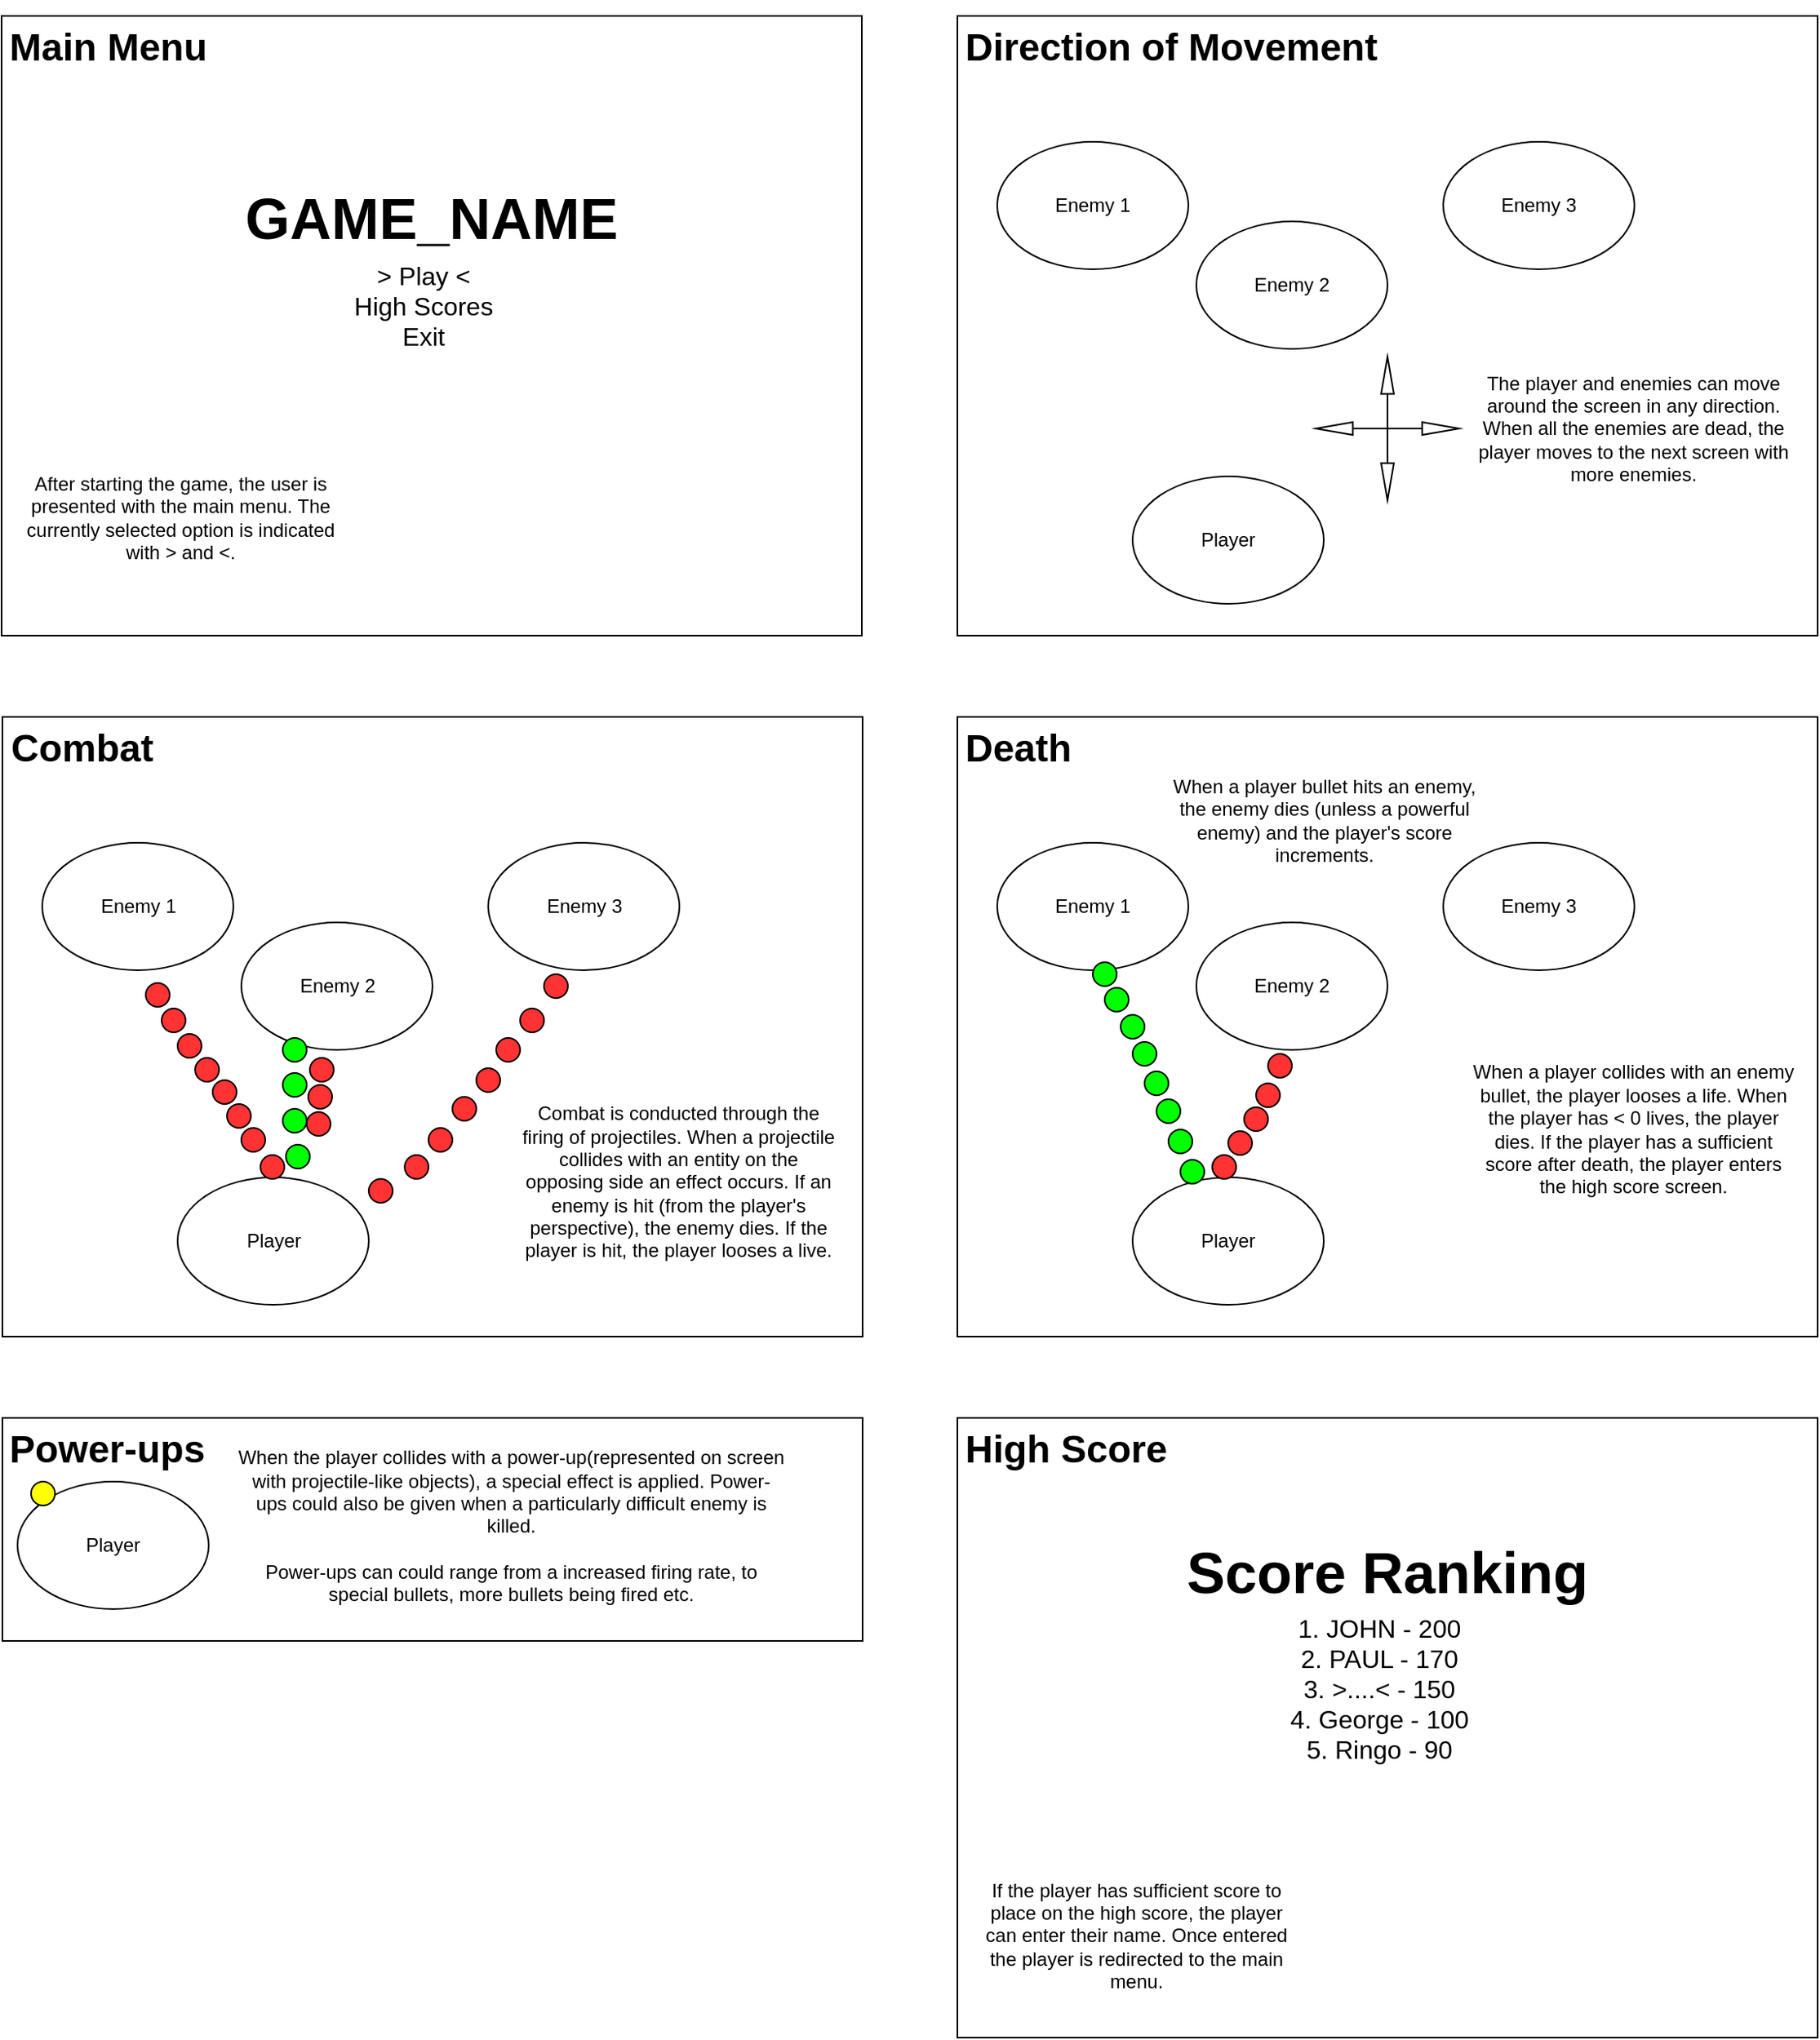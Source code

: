 <mxfile version="12.2.2" type="device" pages="1"><diagram id="vK1iwEj-rWgcJQ0Sbes8" name="Page-1"><mxGraphModel dx="2048" dy="1869" grid="1" gridSize="10" guides="1" tooltips="1" connect="1" arrows="1" fold="1" page="1" pageScale="1" pageWidth="850" pageHeight="1100" math="0" shadow="0"><root><mxCell id="0"/><mxCell id="1" parent="0"/><mxCell id="FqmKbP68JYMuLWLGG3WB-18" value="" style="group" parent="1" vertex="1" connectable="0"><mxGeometry x="600" width="540" height="389" as="geometry"/></mxCell><mxCell id="FqmKbP68JYMuLWLGG3WB-9" value="" style="rounded=0;whiteSpace=wrap;html=1;" parent="FqmKbP68JYMuLWLGG3WB-18" vertex="1"><mxGeometry width="540" height="389" as="geometry"/></mxCell><mxCell id="FqmKbP68JYMuLWLGG3WB-1" value="Player" style="ellipse;whiteSpace=wrap;html=1;" parent="FqmKbP68JYMuLWLGG3WB-18" vertex="1"><mxGeometry x="110" y="289" width="120" height="80" as="geometry"/></mxCell><mxCell id="FqmKbP68JYMuLWLGG3WB-2" value="Enemy 1" style="ellipse;whiteSpace=wrap;html=1;" parent="FqmKbP68JYMuLWLGG3WB-18" vertex="1"><mxGeometry x="25" y="79" width="120" height="80" as="geometry"/></mxCell><mxCell id="FqmKbP68JYMuLWLGG3WB-3" value="Enemy 2" style="ellipse;whiteSpace=wrap;html=1;" parent="FqmKbP68JYMuLWLGG3WB-18" vertex="1"><mxGeometry x="150" y="129" width="120" height="80" as="geometry"/></mxCell><mxCell id="FqmKbP68JYMuLWLGG3WB-4" value="Enemy 3" style="ellipse;whiteSpace=wrap;html=1;" parent="FqmKbP68JYMuLWLGG3WB-18" vertex="1"><mxGeometry x="305" y="79" width="120" height="80" as="geometry"/></mxCell><mxCell id="FqmKbP68JYMuLWLGG3WB-6" value="The player and enemies can move around the screen in any direction. When all the enemies are dead, the player moves to the next screen with more enemies." style="text;html=1;strokeColor=none;fillColor=none;align=center;verticalAlign=middle;whiteSpace=wrap;rounded=0;" parent="FqmKbP68JYMuLWLGG3WB-18" vertex="1"><mxGeometry x="322" y="214" width="205" height="90" as="geometry"/></mxCell><mxCell id="FqmKbP68JYMuLWLGG3WB-7" value="&lt;h1&gt;Direction of Movement&lt;/h1&gt;" style="text;html=1;strokeColor=none;fillColor=none;spacing=5;spacingTop=-20;whiteSpace=wrap;overflow=hidden;rounded=0;" parent="FqmKbP68JYMuLWLGG3WB-18" vertex="1"><mxGeometry width="290" height="40" as="geometry"/></mxCell><mxCell id="FqmKbP68JYMuLWLGG3WB-8" value="" style="html=1;shadow=0;dashed=0;align=center;verticalAlign=middle;shape=mxgraph.arrows2.quadArrow;dy=0;dx=23.23;notch=24;arrowHead=4.01;" parent="FqmKbP68JYMuLWLGG3WB-18" vertex="1"><mxGeometry x="225" y="214" width="90" height="90" as="geometry"/></mxCell><mxCell id="jCOf7XcECpAru1dL6kmo-21" value="" style="group" vertex="1" connectable="0" parent="1"><mxGeometry x="600" y="440" width="540" height="389" as="geometry"/></mxCell><mxCell id="jCOf7XcECpAru1dL6kmo-22" value="" style="rounded=0;whiteSpace=wrap;html=1;" vertex="1" parent="jCOf7XcECpAru1dL6kmo-21"><mxGeometry width="540" height="389" as="geometry"/></mxCell><mxCell id="jCOf7XcECpAru1dL6kmo-23" value="Player" style="ellipse;whiteSpace=wrap;html=1;" vertex="1" parent="jCOf7XcECpAru1dL6kmo-21"><mxGeometry x="110" y="289" width="120" height="80" as="geometry"/></mxCell><mxCell id="jCOf7XcECpAru1dL6kmo-24" value="Enemy 1" style="ellipse;whiteSpace=wrap;html=1;" vertex="1" parent="jCOf7XcECpAru1dL6kmo-21"><mxGeometry x="25" y="79" width="120" height="80" as="geometry"/></mxCell><mxCell id="jCOf7XcECpAru1dL6kmo-25" value="Enemy 2" style="ellipse;whiteSpace=wrap;html=1;" vertex="1" parent="jCOf7XcECpAru1dL6kmo-21"><mxGeometry x="150" y="129" width="120" height="80" as="geometry"/></mxCell><mxCell id="jCOf7XcECpAru1dL6kmo-26" value="Enemy 3" style="ellipse;whiteSpace=wrap;html=1;" vertex="1" parent="jCOf7XcECpAru1dL6kmo-21"><mxGeometry x="305" y="79" width="120" height="80" as="geometry"/></mxCell><mxCell id="jCOf7XcECpAru1dL6kmo-27" value="When a player collides with an enemy bullet, the player looses a life. When the player has &amp;lt; 0 lives, the player dies. If the player has a sufficient score after death, the player enters the high score screen." style="text;html=1;strokeColor=none;fillColor=none;align=center;verticalAlign=middle;whiteSpace=wrap;rounded=0;" vertex="1" parent="jCOf7XcECpAru1dL6kmo-21"><mxGeometry x="322" y="214" width="205" height="90" as="geometry"/></mxCell><mxCell id="jCOf7XcECpAru1dL6kmo-28" value="&lt;h1&gt;Death&lt;/h1&gt;" style="text;html=1;strokeColor=none;fillColor=none;spacing=5;spacingTop=-20;whiteSpace=wrap;overflow=hidden;rounded=0;" vertex="1" parent="jCOf7XcECpAru1dL6kmo-21"><mxGeometry width="290" height="40" as="geometry"/></mxCell><mxCell id="jCOf7XcECpAru1dL6kmo-30" value="" style="ellipse;whiteSpace=wrap;html=1;aspect=fixed;fillColor=#FF3333;" vertex="1" parent="jCOf7XcECpAru1dL6kmo-21"><mxGeometry x="195" y="211.5" width="15" height="15" as="geometry"/></mxCell><mxCell id="jCOf7XcECpAru1dL6kmo-31" value="" style="ellipse;whiteSpace=wrap;html=1;aspect=fixed;fillColor=#FF3333;" vertex="1" parent="jCOf7XcECpAru1dL6kmo-21"><mxGeometry x="187.5" y="230" width="15" height="15" as="geometry"/></mxCell><mxCell id="jCOf7XcECpAru1dL6kmo-32" value="" style="ellipse;whiteSpace=wrap;html=1;aspect=fixed;fillColor=#FF3333;" vertex="1" parent="jCOf7XcECpAru1dL6kmo-21"><mxGeometry x="180" y="245" width="15" height="15" as="geometry"/></mxCell><mxCell id="jCOf7XcECpAru1dL6kmo-33" value="" style="ellipse;whiteSpace=wrap;html=1;aspect=fixed;fillColor=#FF3333;" vertex="1" parent="jCOf7XcECpAru1dL6kmo-21"><mxGeometry x="170" y="260" width="15" height="15" as="geometry"/></mxCell><mxCell id="jCOf7XcECpAru1dL6kmo-34" value="" style="ellipse;whiteSpace=wrap;html=1;aspect=fixed;fillColor=#FF3333;" vertex="1" parent="jCOf7XcECpAru1dL6kmo-21"><mxGeometry x="160" y="275" width="15" height="15" as="geometry"/></mxCell><mxCell id="jCOf7XcECpAru1dL6kmo-35" value="" style="ellipse;whiteSpace=wrap;html=1;aspect=fixed;fillColor=#00FF00;" vertex="1" parent="jCOf7XcECpAru1dL6kmo-21"><mxGeometry x="85" y="154" width="15" height="15" as="geometry"/></mxCell><mxCell id="jCOf7XcECpAru1dL6kmo-37" value="" style="ellipse;whiteSpace=wrap;html=1;aspect=fixed;fillColor=#00FF00;" vertex="1" parent="jCOf7XcECpAru1dL6kmo-21"><mxGeometry x="92.5" y="170" width="15" height="15" as="geometry"/></mxCell><mxCell id="jCOf7XcECpAru1dL6kmo-38" value="" style="ellipse;whiteSpace=wrap;html=1;aspect=fixed;fillColor=#00FF00;" vertex="1" parent="jCOf7XcECpAru1dL6kmo-21"><mxGeometry x="102.5" y="187" width="15" height="15" as="geometry"/></mxCell><mxCell id="jCOf7XcECpAru1dL6kmo-39" value="" style="ellipse;whiteSpace=wrap;html=1;aspect=fixed;fillColor=#00FF00;" vertex="1" parent="jCOf7XcECpAru1dL6kmo-21"><mxGeometry x="110" y="204" width="15" height="15" as="geometry"/></mxCell><mxCell id="jCOf7XcECpAru1dL6kmo-40" value="" style="ellipse;whiteSpace=wrap;html=1;aspect=fixed;fillColor=#00FF00;" vertex="1" parent="jCOf7XcECpAru1dL6kmo-21"><mxGeometry x="117.5" y="222.5" width="15" height="15" as="geometry"/></mxCell><mxCell id="jCOf7XcECpAru1dL6kmo-41" value="" style="ellipse;whiteSpace=wrap;html=1;aspect=fixed;fillColor=#00FF00;" vertex="1" parent="jCOf7XcECpAru1dL6kmo-21"><mxGeometry x="125" y="240" width="15" height="15" as="geometry"/></mxCell><mxCell id="jCOf7XcECpAru1dL6kmo-42" value="" style="ellipse;whiteSpace=wrap;html=1;aspect=fixed;fillColor=#00FF00;" vertex="1" parent="jCOf7XcECpAru1dL6kmo-21"><mxGeometry x="132.5" y="259" width="15" height="15" as="geometry"/></mxCell><mxCell id="jCOf7XcECpAru1dL6kmo-43" value="" style="ellipse;whiteSpace=wrap;html=1;aspect=fixed;fillColor=#00FF00;" vertex="1" parent="jCOf7XcECpAru1dL6kmo-21"><mxGeometry x="140" y="278" width="15" height="15" as="geometry"/></mxCell><mxCell id="jCOf7XcECpAru1dL6kmo-44" value="When a player bullet hits an enemy, the enemy dies (unless a powerful enemy) and the player's score increments. " style="text;html=1;strokeColor=none;fillColor=none;align=center;verticalAlign=middle;whiteSpace=wrap;rounded=0;" vertex="1" parent="jCOf7XcECpAru1dL6kmo-21"><mxGeometry x="127.5" y="19.5" width="205" height="90" as="geometry"/></mxCell><mxCell id="jCOf7XcECpAru1dL6kmo-71" value="" style="group" vertex="1" connectable="0" parent="1"><mxGeometry width="540" height="389" as="geometry"/></mxCell><mxCell id="jCOf7XcECpAru1dL6kmo-59" value="" style="group" vertex="1" connectable="0" parent="jCOf7XcECpAru1dL6kmo-71"><mxGeometry width="540" height="389" as="geometry"/></mxCell><mxCell id="jCOf7XcECpAru1dL6kmo-60" value="" style="rounded=0;whiteSpace=wrap;html=1;" vertex="1" parent="jCOf7XcECpAru1dL6kmo-59"><mxGeometry width="540" height="389" as="geometry"/></mxCell><mxCell id="jCOf7XcECpAru1dL6kmo-66" value="&lt;h1&gt;Main Menu&lt;br&gt;&lt;/h1&gt;" style="text;html=1;strokeColor=none;fillColor=none;spacing=5;spacingTop=-20;whiteSpace=wrap;overflow=hidden;rounded=0;" vertex="1" parent="jCOf7XcECpAru1dL6kmo-59"><mxGeometry width="290" height="40" as="geometry"/></mxCell><mxCell id="jCOf7XcECpAru1dL6kmo-68" value="&lt;h1 align=&quot;center&quot;&gt;&lt;font style=&quot;font-size: 36px&quot;&gt;GAME_NAME&lt;br&gt;&lt;/font&gt;&lt;/h1&gt;" style="text;html=1;strokeColor=none;fillColor=none;spacing=5;spacingTop=-20;whiteSpace=wrap;overflow=hidden;rounded=0;align=center;" vertex="1" parent="jCOf7XcECpAru1dL6kmo-59"><mxGeometry y="100" width="540" height="60" as="geometry"/></mxCell><mxCell id="jCOf7XcECpAru1dL6kmo-69" value="&lt;br&gt;&lt;div&gt;&lt;font size=&quot;3&quot;&gt;&amp;gt; Play &amp;lt;&lt;/font&gt;&lt;/div&gt;&lt;div&gt;&lt;font size=&quot;3&quot;&gt;High Scores&lt;/font&gt;&lt;/div&gt;&lt;div&gt;&lt;font size=&quot;3&quot;&gt;Exit&lt;br&gt;&lt;/font&gt;&lt;/div&gt;" style="text;html=1;strokeColor=none;fillColor=none;align=center;verticalAlign=middle;whiteSpace=wrap;rounded=0;" vertex="1" parent="jCOf7XcECpAru1dL6kmo-59"><mxGeometry x="140" y="165" width="250" height="20" as="geometry"/></mxCell><mxCell id="jCOf7XcECpAru1dL6kmo-70" value="After starting the game, the user is presented with the main menu. The currently selected option is indicated with &amp;gt; and &amp;lt;. " style="text;html=1;strokeColor=none;fillColor=none;align=center;verticalAlign=middle;whiteSpace=wrap;rounded=0;" vertex="1" parent="jCOf7XcECpAru1dL6kmo-59"><mxGeometry x="10" y="270" width="205" height="90" as="geometry"/></mxCell><mxCell id="jCOf7XcECpAru1dL6kmo-72" value="" style="group" vertex="1" connectable="0" parent="1"><mxGeometry x="600" y="880" width="540" height="389" as="geometry"/></mxCell><mxCell id="jCOf7XcECpAru1dL6kmo-45" value="" style="group" vertex="1" connectable="0" parent="jCOf7XcECpAru1dL6kmo-72"><mxGeometry width="540" height="389" as="geometry"/></mxCell><mxCell id="jCOf7XcECpAru1dL6kmo-46" value="" style="rounded=0;whiteSpace=wrap;html=1;" vertex="1" parent="jCOf7XcECpAru1dL6kmo-45"><mxGeometry width="540" height="389" as="geometry"/></mxCell><mxCell id="jCOf7XcECpAru1dL6kmo-52" value="&lt;h1&gt;High Score&lt;br&gt;&lt;/h1&gt;" style="text;html=1;strokeColor=none;fillColor=none;spacing=5;spacingTop=-20;whiteSpace=wrap;overflow=hidden;rounded=0;" vertex="1" parent="jCOf7XcECpAru1dL6kmo-45"><mxGeometry width="290" height="40" as="geometry"/></mxCell><mxCell id="jCOf7XcECpAru1dL6kmo-54" value="&lt;h1 align=&quot;center&quot;&gt;&lt;font style=&quot;font-size: 36px&quot;&gt;Score Ranking&lt;br&gt;&lt;/font&gt;&lt;/h1&gt;" style="text;html=1;strokeColor=none;fillColor=none;spacing=5;spacingTop=-20;whiteSpace=wrap;overflow=hidden;rounded=0;align=center;" vertex="1" parent="jCOf7XcECpAru1dL6kmo-45"><mxGeometry y="70" width="540" height="60" as="geometry"/></mxCell><mxCell id="jCOf7XcECpAru1dL6kmo-56" value="&lt;div&gt;&lt;font size=&quot;3&quot;&gt;1. JOHN - 200&lt;/font&gt;&lt;/div&gt;&lt;div&gt;&lt;font size=&quot;3&quot;&gt;2. PAUL - 170&lt;br&gt;&lt;/font&gt;&lt;/div&gt;&lt;div&gt;&lt;font size=&quot;3&quot;&gt;3. &amp;gt;....&amp;lt; - 150&lt;/font&gt;&lt;/div&gt;&lt;div&gt;&lt;font size=&quot;3&quot;&gt;4. George - 100&lt;/font&gt;&lt;/div&gt;&lt;div&gt;&lt;font size=&quot;3&quot;&gt;5. Ringo - 90&lt;br&gt;&lt;/font&gt;&lt;/div&gt;" style="text;html=1;strokeColor=none;fillColor=none;align=center;verticalAlign=middle;whiteSpace=wrap;rounded=0;" vertex="1" parent="jCOf7XcECpAru1dL6kmo-45"><mxGeometry x="140" y="160" width="250" height="20" as="geometry"/></mxCell><mxCell id="jCOf7XcECpAru1dL6kmo-58" value="If the player has sufficient score to place on the high score, the player can enter their name. Once entered the player is redirected to the main menu." style="text;html=1;strokeColor=none;fillColor=none;align=center;verticalAlign=middle;whiteSpace=wrap;rounded=0;" vertex="1" parent="jCOf7XcECpAru1dL6kmo-45"><mxGeometry x="10" y="280" width="205" height="90" as="geometry"/></mxCell><mxCell id="jCOf7XcECpAru1dL6kmo-74" value="" style="group" vertex="1" connectable="0" parent="1"><mxGeometry x="0.5" y="440" width="540" height="389" as="geometry"/></mxCell><mxCell id="FqmKbP68JYMuLWLGG3WB-20" value="" style="rounded=0;whiteSpace=wrap;html=1;" parent="jCOf7XcECpAru1dL6kmo-74" vertex="1"><mxGeometry width="540" height="389" as="geometry"/></mxCell><mxCell id="FqmKbP68JYMuLWLGG3WB-21" value="Player" style="ellipse;whiteSpace=wrap;html=1;" parent="jCOf7XcECpAru1dL6kmo-74" vertex="1"><mxGeometry x="110" y="289" width="120" height="80" as="geometry"/></mxCell><mxCell id="FqmKbP68JYMuLWLGG3WB-22" value="Enemy 1" style="ellipse;whiteSpace=wrap;html=1;" parent="jCOf7XcECpAru1dL6kmo-74" vertex="1"><mxGeometry x="25" y="79" width="120" height="80" as="geometry"/></mxCell><mxCell id="FqmKbP68JYMuLWLGG3WB-23" value="Enemy 2" style="ellipse;whiteSpace=wrap;html=1;" parent="jCOf7XcECpAru1dL6kmo-74" vertex="1"><mxGeometry x="150" y="129" width="120" height="80" as="geometry"/></mxCell><mxCell id="FqmKbP68JYMuLWLGG3WB-24" value="Enemy 3" style="ellipse;whiteSpace=wrap;html=1;" parent="jCOf7XcECpAru1dL6kmo-74" vertex="1"><mxGeometry x="305" y="79" width="120" height="80" as="geometry"/></mxCell><mxCell id="FqmKbP68JYMuLWLGG3WB-26" value="&lt;h1&gt;Combat&lt;/h1&gt;" style="text;html=1;strokeColor=none;fillColor=none;spacing=5;spacingTop=-20;whiteSpace=wrap;overflow=hidden;rounded=0;" parent="jCOf7XcECpAru1dL6kmo-74" vertex="1"><mxGeometry width="290" height="40" as="geometry"/></mxCell><mxCell id="FqmKbP68JYMuLWLGG3WB-28" value="" style="ellipse;whiteSpace=wrap;html=1;aspect=fixed;fillColor=#FF3333;" parent="jCOf7XcECpAru1dL6kmo-74" vertex="1"><mxGeometry x="90" y="167" width="15" height="15" as="geometry"/></mxCell><mxCell id="FqmKbP68JYMuLWLGG3WB-29" value="" style="ellipse;whiteSpace=wrap;html=1;aspect=fixed;fillColor=#FF3333;" parent="jCOf7XcECpAru1dL6kmo-74" vertex="1"><mxGeometry x="100" y="183" width="15" height="15" as="geometry"/></mxCell><mxCell id="FqmKbP68JYMuLWLGG3WB-30" value="" style="ellipse;whiteSpace=wrap;html=1;aspect=fixed;fillColor=#FF3333;" parent="jCOf7XcECpAru1dL6kmo-74" vertex="1"><mxGeometry x="110" y="199" width="15" height="15" as="geometry"/></mxCell><mxCell id="FqmKbP68JYMuLWLGG3WB-31" value="" style="ellipse;whiteSpace=wrap;html=1;aspect=fixed;fillColor=#FF3333;" parent="jCOf7XcECpAru1dL6kmo-74" vertex="1"><mxGeometry x="121" y="214" width="15" height="15" as="geometry"/></mxCell><mxCell id="FqmKbP68JYMuLWLGG3WB-32" value="" style="ellipse;whiteSpace=wrap;html=1;aspect=fixed;fillColor=#FF3333;" parent="jCOf7XcECpAru1dL6kmo-74" vertex="1"><mxGeometry x="132" y="228" width="15" height="15" as="geometry"/></mxCell><mxCell id="FqmKbP68JYMuLWLGG3WB-33" value="" style="ellipse;whiteSpace=wrap;html=1;aspect=fixed;fillColor=#FF3333;" parent="jCOf7XcECpAru1dL6kmo-74" vertex="1"><mxGeometry x="141" y="243" width="15" height="15" as="geometry"/></mxCell><mxCell id="FqmKbP68JYMuLWLGG3WB-34" value="" style="ellipse;whiteSpace=wrap;html=1;aspect=fixed;fillColor=#FF3333;" parent="jCOf7XcECpAru1dL6kmo-74" vertex="1"><mxGeometry x="150" y="258" width="15" height="15" as="geometry"/></mxCell><mxCell id="FqmKbP68JYMuLWLGG3WB-35" value="" style="ellipse;whiteSpace=wrap;html=1;aspect=fixed;fillColor=#FF3333;" parent="jCOf7XcECpAru1dL6kmo-74" vertex="1"><mxGeometry x="162" y="275" width="15" height="15" as="geometry"/></mxCell><mxCell id="FqmKbP68JYMuLWLGG3WB-36" value="" style="ellipse;whiteSpace=wrap;html=1;aspect=fixed;fillColor=#FF3333;" parent="jCOf7XcECpAru1dL6kmo-74" vertex="1"><mxGeometry x="193" y="214" width="15" height="15" as="geometry"/></mxCell><mxCell id="FqmKbP68JYMuLWLGG3WB-37" value="" style="ellipse;whiteSpace=wrap;html=1;aspect=fixed;fillColor=#FF3333;" parent="jCOf7XcECpAru1dL6kmo-74" vertex="1"><mxGeometry x="192" y="231" width="15" height="15" as="geometry"/></mxCell><mxCell id="FqmKbP68JYMuLWLGG3WB-38" value="" style="ellipse;whiteSpace=wrap;html=1;aspect=fixed;fillColor=#FF3333;" parent="jCOf7XcECpAru1dL6kmo-74" vertex="1"><mxGeometry x="191" y="248" width="15" height="15" as="geometry"/></mxCell><mxCell id="FqmKbP68JYMuLWLGG3WB-40" value="" style="ellipse;whiteSpace=wrap;html=1;aspect=fixed;fillColor=#FF3333;" parent="jCOf7XcECpAru1dL6kmo-74" vertex="1"><mxGeometry x="325" y="183" width="15" height="15" as="geometry"/></mxCell><mxCell id="FqmKbP68JYMuLWLGG3WB-42" value="" style="ellipse;whiteSpace=wrap;html=1;aspect=fixed;fillColor=#FF3333;" parent="jCOf7XcECpAru1dL6kmo-74" vertex="1"><mxGeometry x="340" y="161.5" width="15" height="15" as="geometry"/></mxCell><mxCell id="FqmKbP68JYMuLWLGG3WB-43" value="" style="ellipse;whiteSpace=wrap;html=1;aspect=fixed;fillColor=#FF3333;" parent="jCOf7XcECpAru1dL6kmo-74" vertex="1"><mxGeometry x="310" y="201.5" width="15" height="15" as="geometry"/></mxCell><mxCell id="FqmKbP68JYMuLWLGG3WB-44" value="" style="ellipse;whiteSpace=wrap;html=1;aspect=fixed;fillColor=#FF3333;" parent="jCOf7XcECpAru1dL6kmo-74" vertex="1"><mxGeometry x="297.5" y="220.5" width="15" height="15" as="geometry"/></mxCell><mxCell id="FqmKbP68JYMuLWLGG3WB-45" value="" style="ellipse;whiteSpace=wrap;html=1;aspect=fixed;fillColor=#FF3333;" parent="jCOf7XcECpAru1dL6kmo-74" vertex="1"><mxGeometry x="282.5" y="238.5" width="15" height="15" as="geometry"/></mxCell><mxCell id="FqmKbP68JYMuLWLGG3WB-46" value="" style="ellipse;whiteSpace=wrap;html=1;aspect=fixed;fillColor=#FF3333;" parent="jCOf7XcECpAru1dL6kmo-74" vertex="1"><mxGeometry x="267.5" y="258" width="15" height="15" as="geometry"/></mxCell><mxCell id="FqmKbP68JYMuLWLGG3WB-47" value="" style="ellipse;whiteSpace=wrap;html=1;aspect=fixed;fillColor=#FF3333;" parent="jCOf7XcECpAru1dL6kmo-74" vertex="1"><mxGeometry x="252.5" y="275" width="15" height="15" as="geometry"/></mxCell><mxCell id="FqmKbP68JYMuLWLGG3WB-48" value="" style="ellipse;whiteSpace=wrap;html=1;aspect=fixed;fillColor=#FF3333;" parent="jCOf7XcECpAru1dL6kmo-74" vertex="1"><mxGeometry x="230" y="290" width="15" height="15" as="geometry"/></mxCell><mxCell id="FqmKbP68JYMuLWLGG3WB-50" value="" style="ellipse;whiteSpace=wrap;html=1;aspect=fixed;fillColor=#00FF00;" parent="jCOf7XcECpAru1dL6kmo-74" vertex="1"><mxGeometry x="176" y="223.5" width="15" height="15" as="geometry"/></mxCell><mxCell id="FqmKbP68JYMuLWLGG3WB-51" value="" style="ellipse;whiteSpace=wrap;html=1;aspect=fixed;fillColor=#00FF00;" parent="jCOf7XcECpAru1dL6kmo-74" vertex="1"><mxGeometry x="178" y="268.5" width="15" height="15" as="geometry"/></mxCell><mxCell id="FqmKbP68JYMuLWLGG3WB-53" value="" style="ellipse;whiteSpace=wrap;html=1;aspect=fixed;fillColor=#00FF00;" parent="jCOf7XcECpAru1dL6kmo-74" vertex="1"><mxGeometry x="176" y="246" width="15" height="15" as="geometry"/></mxCell><mxCell id="FqmKbP68JYMuLWLGG3WB-55" value="" style="ellipse;whiteSpace=wrap;html=1;aspect=fixed;fillColor=#00FF00;" parent="jCOf7XcECpAru1dL6kmo-74" vertex="1"><mxGeometry x="176" y="201.5" width="15" height="15" as="geometry"/></mxCell><mxCell id="FqmKbP68JYMuLWLGG3WB-56" value="Combat is conducted through the firing of projectiles. When a projectile collides with an entity on the opposing side an effect occurs. If an enemy is hit (from the player's perspective), the enemy dies. If the player is hit, the player looses a live." style="text;html=1;strokeColor=none;fillColor=none;align=center;verticalAlign=middle;whiteSpace=wrap;rounded=0;" parent="jCOf7XcECpAru1dL6kmo-74" vertex="1"><mxGeometry x="324.5" y="246" width="200" height="91" as="geometry"/></mxCell><mxCell id="jCOf7XcECpAru1dL6kmo-75" value="" style="group" vertex="1" connectable="0" parent="1"><mxGeometry y="880" width="540.5" height="140" as="geometry"/></mxCell><mxCell id="jCOf7XcECpAru1dL6kmo-73" value="" style="group" vertex="1" connectable="0" parent="jCOf7XcECpAru1dL6kmo-75"><mxGeometry width="540.5" height="140" as="geometry"/></mxCell><mxCell id="jCOf7XcECpAru1dL6kmo-11" value="" style="rounded=0;whiteSpace=wrap;html=1;" vertex="1" parent="jCOf7XcECpAru1dL6kmo-73"><mxGeometry x="0.5" width="540" height="140" as="geometry"/></mxCell><mxCell id="jCOf7XcECpAru1dL6kmo-12" value="Player" style="ellipse;whiteSpace=wrap;html=1;" vertex="1" parent="jCOf7XcECpAru1dL6kmo-73"><mxGeometry x="10" y="40" width="120" height="80" as="geometry"/></mxCell><mxCell id="jCOf7XcECpAru1dL6kmo-16" value="&lt;div&gt;When the player collides with a power-up(represented on screen with projectile-like objects), a special effect is applied. Power-ups could also be given when a particularly difficult enemy is killed.&lt;br&gt;&lt;/div&gt;&lt;div&gt;&lt;br&gt;&lt;/div&gt;&lt;div&gt;Power-ups can could range from a increased firing rate, to special bullets, more bullets being fired etc.&lt;br&gt;&lt;/div&gt;" style="text;html=1;strokeColor=none;fillColor=none;align=center;verticalAlign=middle;whiteSpace=wrap;rounded=0;" vertex="1" parent="jCOf7XcECpAru1dL6kmo-73"><mxGeometry x="146.5" y="16" width="346" height="104" as="geometry"/></mxCell><mxCell id="jCOf7XcECpAru1dL6kmo-17" value="&lt;h1&gt;Power-ups&lt;br&gt;&lt;/h1&gt;" style="text;html=1;strokeColor=none;fillColor=none;spacing=5;spacingTop=-20;whiteSpace=wrap;overflow=hidden;rounded=0;" vertex="1" parent="jCOf7XcECpAru1dL6kmo-73"><mxGeometry width="290" height="40" as="geometry"/></mxCell><mxCell id="jCOf7XcECpAru1dL6kmo-19" value="" style="ellipse;whiteSpace=wrap;html=1;aspect=fixed;fillColor=#FFFF00;" vertex="1" parent="jCOf7XcECpAru1dL6kmo-73"><mxGeometry x="18.5" y="40" width="15" height="15" as="geometry"/></mxCell></root></mxGraphModel></diagram></mxfile>